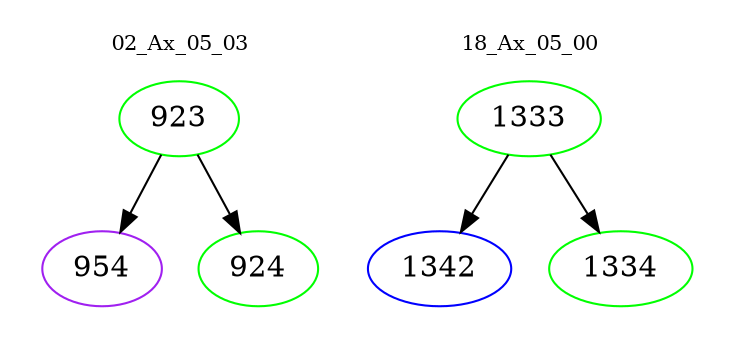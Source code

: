 digraph{
subgraph cluster_0 {
color = white
label = "02_Ax_05_03";
fontsize=10;
T0_923 [label="923", color="green"]
T0_923 -> T0_954 [color="black"]
T0_954 [label="954", color="purple"]
T0_923 -> T0_924 [color="black"]
T0_924 [label="924", color="green"]
}
subgraph cluster_1 {
color = white
label = "18_Ax_05_00";
fontsize=10;
T1_1333 [label="1333", color="green"]
T1_1333 -> T1_1342 [color="black"]
T1_1342 [label="1342", color="blue"]
T1_1333 -> T1_1334 [color="black"]
T1_1334 [label="1334", color="green"]
}
}
